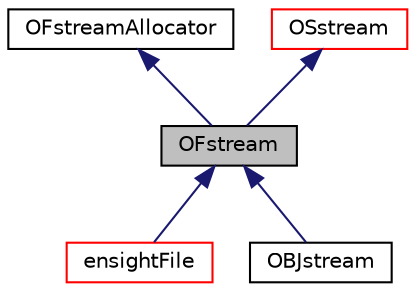 digraph "OFstream"
{
  bgcolor="transparent";
  edge [fontname="Helvetica",fontsize="10",labelfontname="Helvetica",labelfontsize="10"];
  node [fontname="Helvetica",fontsize="10",shape=record];
  Node1 [label="OFstream",height=0.2,width=0.4,color="black", fillcolor="grey75", style="filled" fontcolor="black"];
  Node2 -> Node1 [dir="back",color="midnightblue",fontsize="10",style="solid",fontname="Helvetica"];
  Node2 [label="OFstreamAllocator",height=0.2,width=0.4,color="black",URL="$classFoam_1_1Detail_1_1OFstreamAllocator.html",tooltip="A std::ostream with the ability to handle compressed files. "];
  Node3 -> Node1 [dir="back",color="midnightblue",fontsize="10",style="solid",fontname="Helvetica"];
  Node3 [label="OSstream",height=0.2,width=0.4,color="red",URL="$classFoam_1_1OSstream.html",tooltip="Generic output stream. "];
  Node1 -> Node4 [dir="back",color="midnightblue",fontsize="10",style="solid",fontname="Helvetica"];
  Node4 [label="ensightFile",height=0.2,width=0.4,color="red",URL="$classFoam_1_1ensightFile.html",tooltip="Ensight output with specialized write() for strings, integers and floats. Correctly handles binary wr..."];
  Node1 -> Node5 [dir="back",color="midnightblue",fontsize="10",style="solid",fontname="Helvetica"];
  Node5 [label="OBJstream",height=0.2,width=0.4,color="black",URL="$classFoam_1_1OBJstream.html",tooltip="OFstream that keeps track of vertices. "];
}
